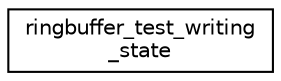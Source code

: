 digraph "Graphical Class Hierarchy"
{
 // LATEX_PDF_SIZE
  edge [fontname="Helvetica",fontsize="10",labelfontname="Helvetica",labelfontsize="10"];
  node [fontname="Helvetica",fontsize="10",shape=record];
  rankdir="LR";
  Node0 [label="ringbuffer_test_writing\l_state",height=0.2,width=0.4,color="black", fillcolor="white", style="filled",URL="$structringbuffer__test__writing__state.html",tooltip=" "];
}
